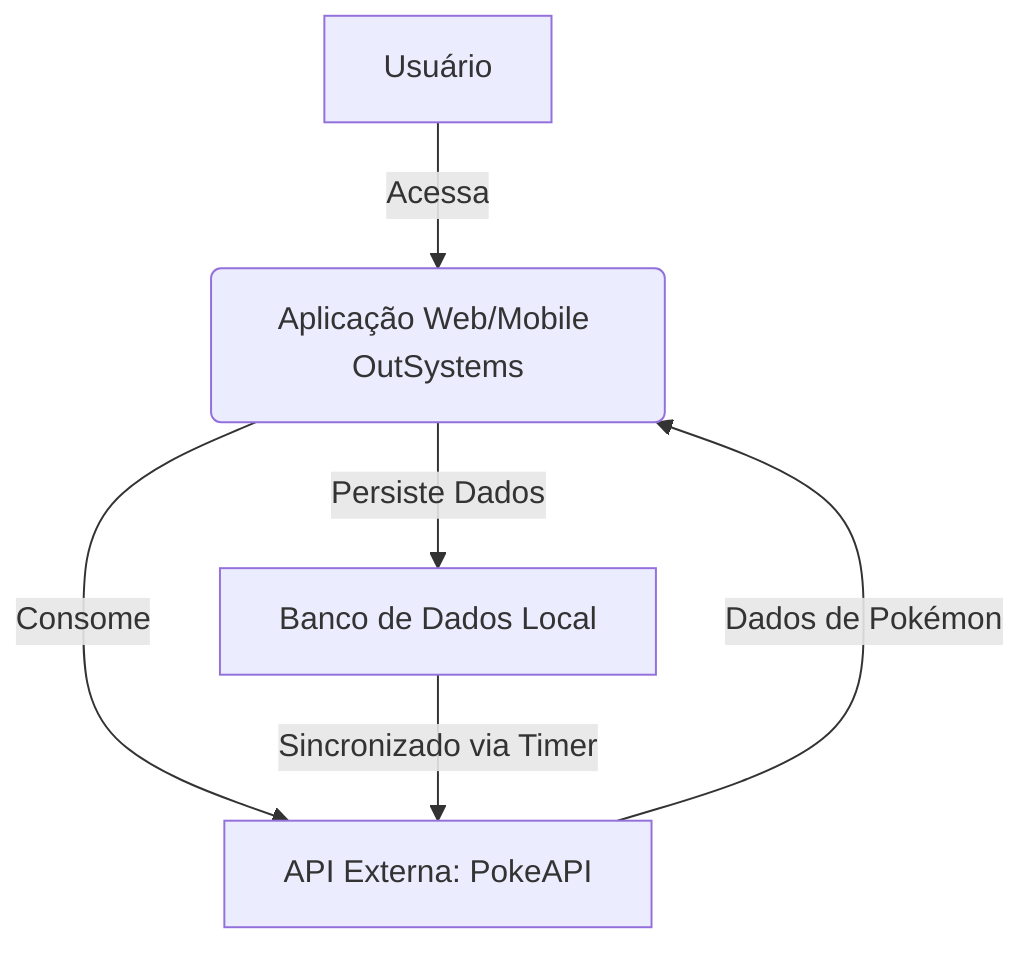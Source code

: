 graph TD
    A[Usuário] -->|Acessa| B(Aplicação Web/Mobile OutSystems)
    B -->|Consome| C[API Externa: PokeAPI]
    C -->|Dados de Pokémon| B
    B -->|Persiste Dados| D[Banco de Dados Local]
    D -->|Sincronizado via Timer| C